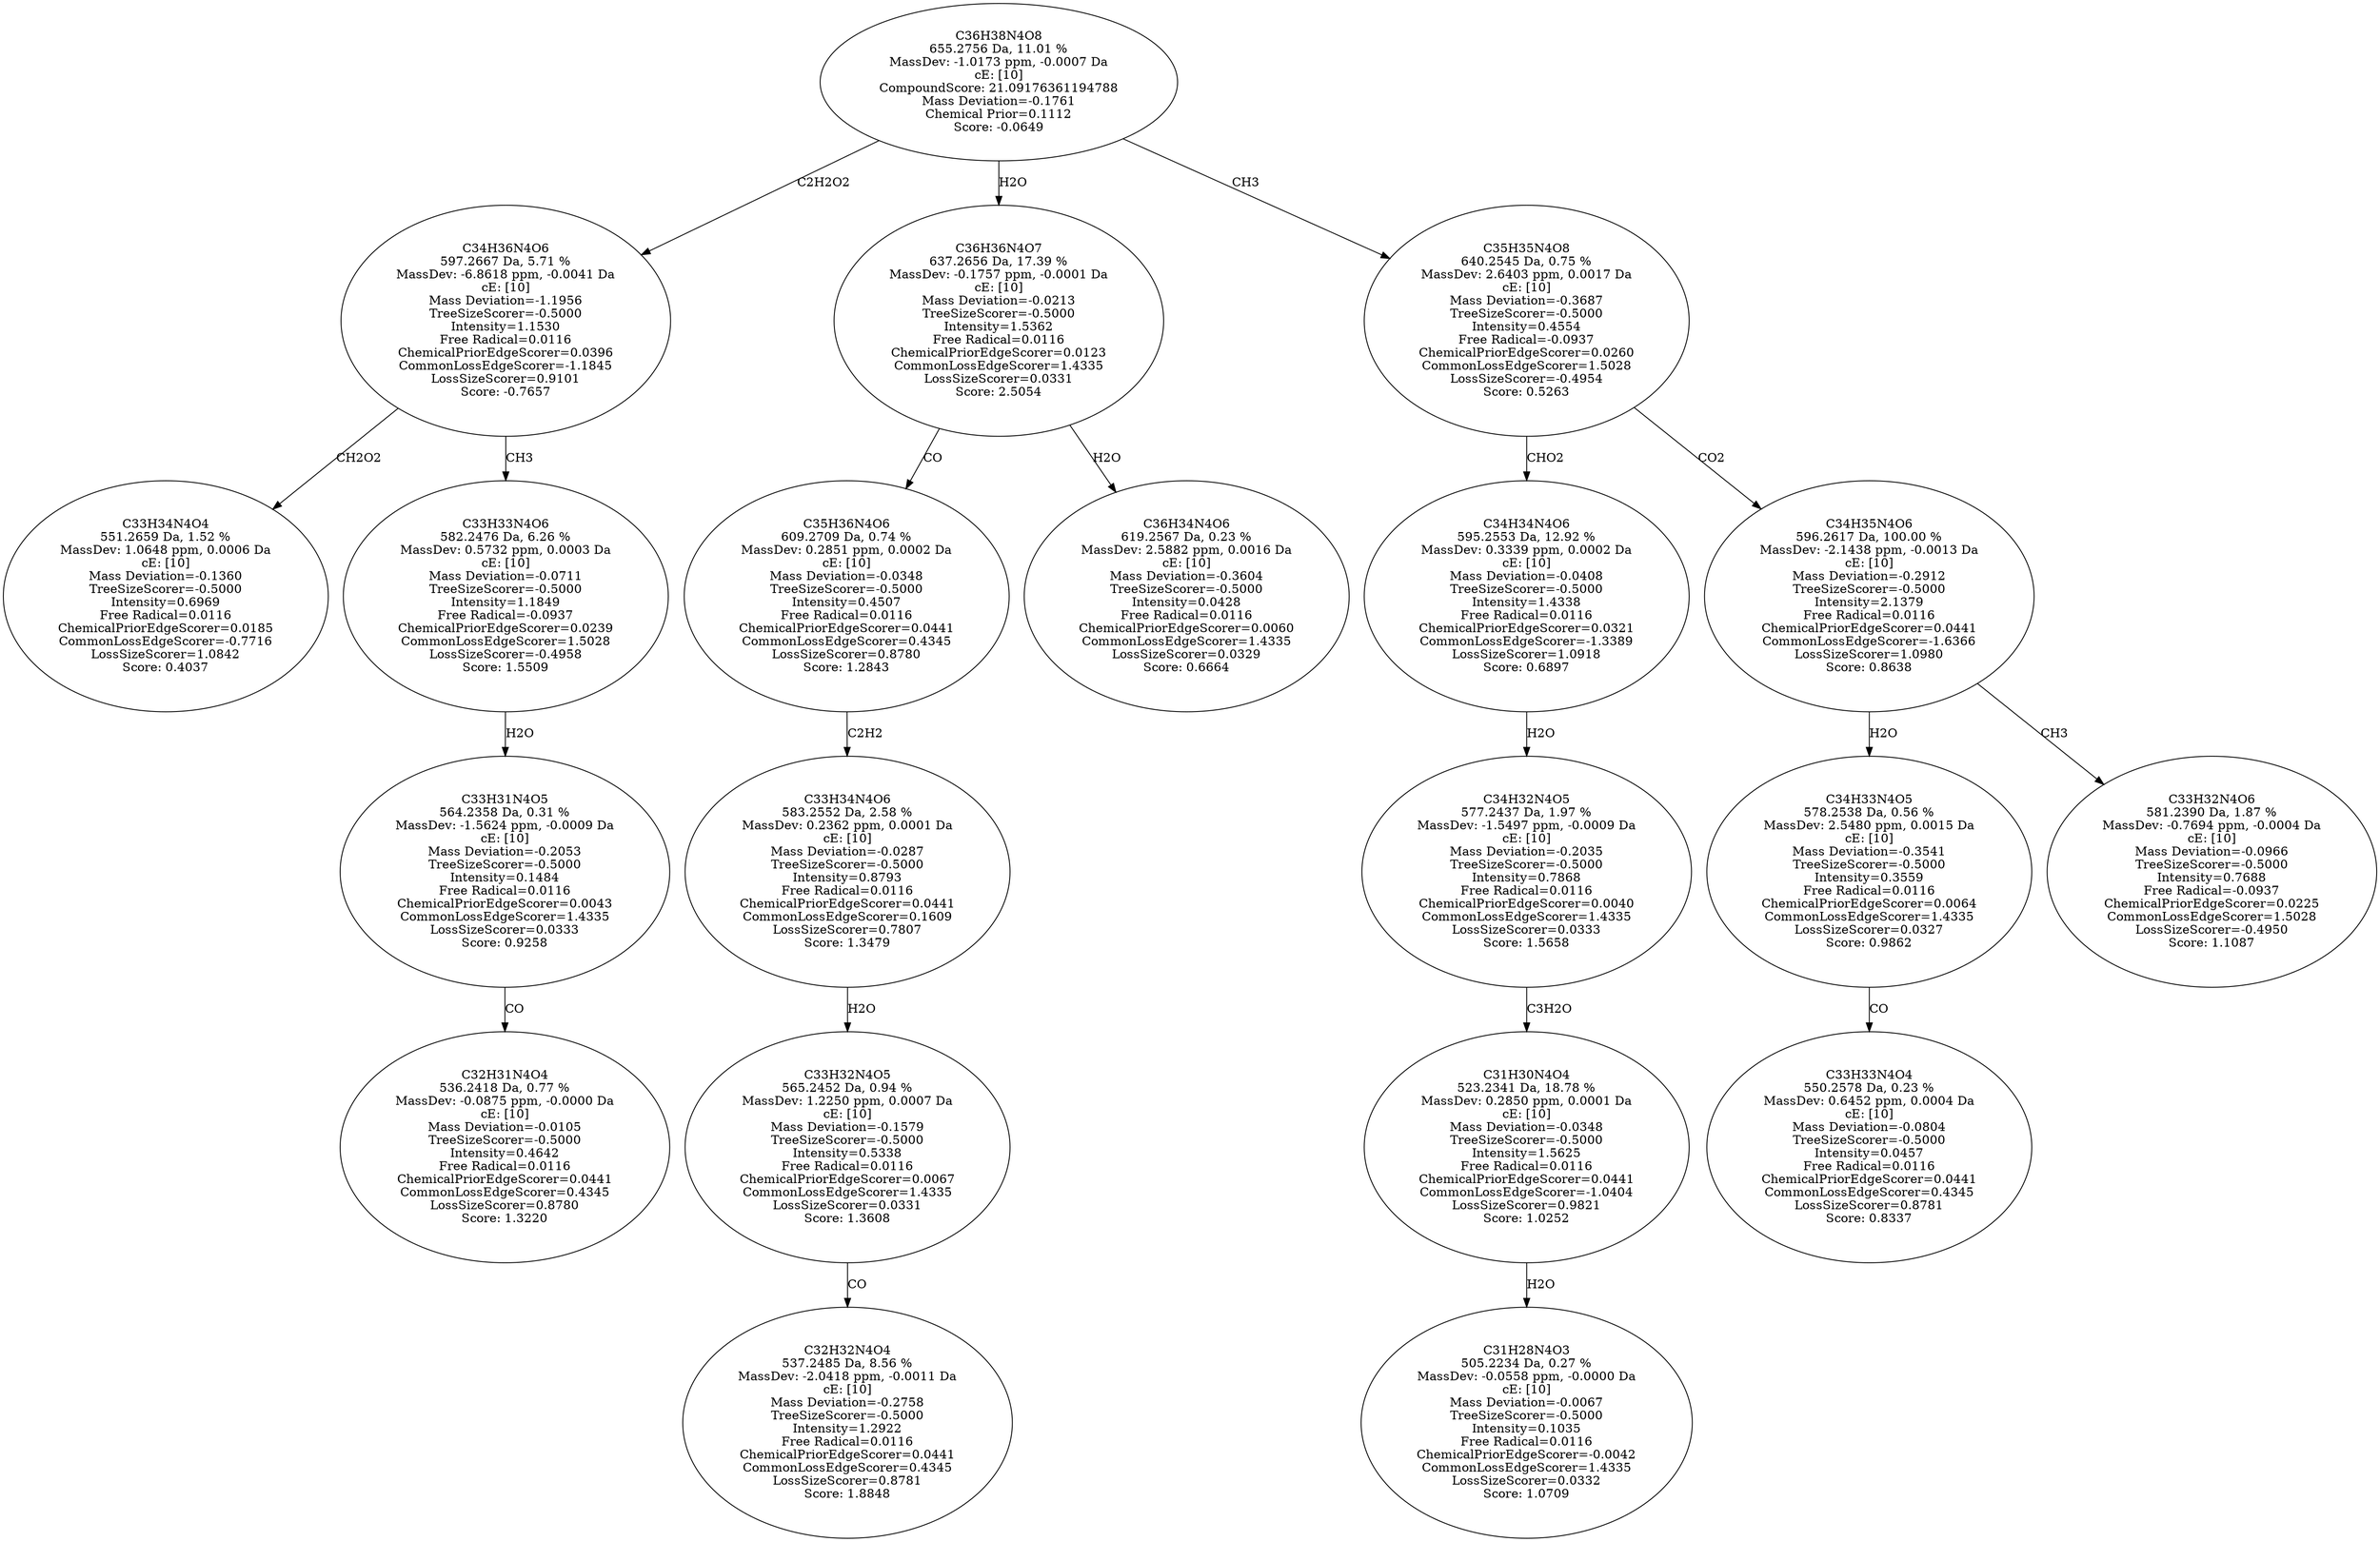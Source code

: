 strict digraph {
v1 [label="C33H34N4O4\n551.2659 Da, 1.52 %\nMassDev: 1.0648 ppm, 0.0006 Da\ncE: [10]\nMass Deviation=-0.1360\nTreeSizeScorer=-0.5000\nIntensity=0.6969\nFree Radical=0.0116\nChemicalPriorEdgeScorer=0.0185\nCommonLossEdgeScorer=-0.7716\nLossSizeScorer=1.0842\nScore: 0.4037"];
v2 [label="C32H31N4O4\n536.2418 Da, 0.77 %\nMassDev: -0.0875 ppm, -0.0000 Da\ncE: [10]\nMass Deviation=-0.0105\nTreeSizeScorer=-0.5000\nIntensity=0.4642\nFree Radical=0.0116\nChemicalPriorEdgeScorer=0.0441\nCommonLossEdgeScorer=0.4345\nLossSizeScorer=0.8780\nScore: 1.3220"];
v3 [label="C33H31N4O5\n564.2358 Da, 0.31 %\nMassDev: -1.5624 ppm, -0.0009 Da\ncE: [10]\nMass Deviation=-0.2053\nTreeSizeScorer=-0.5000\nIntensity=0.1484\nFree Radical=0.0116\nChemicalPriorEdgeScorer=0.0043\nCommonLossEdgeScorer=1.4335\nLossSizeScorer=0.0333\nScore: 0.9258"];
v4 [label="C33H33N4O6\n582.2476 Da, 6.26 %\nMassDev: 0.5732 ppm, 0.0003 Da\ncE: [10]\nMass Deviation=-0.0711\nTreeSizeScorer=-0.5000\nIntensity=1.1849\nFree Radical=-0.0937\nChemicalPriorEdgeScorer=0.0239\nCommonLossEdgeScorer=1.5028\nLossSizeScorer=-0.4958\nScore: 1.5509"];
v5 [label="C34H36N4O6\n597.2667 Da, 5.71 %\nMassDev: -6.8618 ppm, -0.0041 Da\ncE: [10]\nMass Deviation=-1.1956\nTreeSizeScorer=-0.5000\nIntensity=1.1530\nFree Radical=0.0116\nChemicalPriorEdgeScorer=0.0396\nCommonLossEdgeScorer=-1.1845\nLossSizeScorer=0.9101\nScore: -0.7657"];
v6 [label="C32H32N4O4\n537.2485 Da, 8.56 %\nMassDev: -2.0418 ppm, -0.0011 Da\ncE: [10]\nMass Deviation=-0.2758\nTreeSizeScorer=-0.5000\nIntensity=1.2922\nFree Radical=0.0116\nChemicalPriorEdgeScorer=0.0441\nCommonLossEdgeScorer=0.4345\nLossSizeScorer=0.8781\nScore: 1.8848"];
v7 [label="C33H32N4O5\n565.2452 Da, 0.94 %\nMassDev: 1.2250 ppm, 0.0007 Da\ncE: [10]\nMass Deviation=-0.1579\nTreeSizeScorer=-0.5000\nIntensity=0.5338\nFree Radical=0.0116\nChemicalPriorEdgeScorer=0.0067\nCommonLossEdgeScorer=1.4335\nLossSizeScorer=0.0331\nScore: 1.3608"];
v8 [label="C33H34N4O6\n583.2552 Da, 2.58 %\nMassDev: 0.2362 ppm, 0.0001 Da\ncE: [10]\nMass Deviation=-0.0287\nTreeSizeScorer=-0.5000\nIntensity=0.8793\nFree Radical=0.0116\nChemicalPriorEdgeScorer=0.0441\nCommonLossEdgeScorer=0.1609\nLossSizeScorer=0.7807\nScore: 1.3479"];
v9 [label="C35H36N4O6\n609.2709 Da, 0.74 %\nMassDev: 0.2851 ppm, 0.0002 Da\ncE: [10]\nMass Deviation=-0.0348\nTreeSizeScorer=-0.5000\nIntensity=0.4507\nFree Radical=0.0116\nChemicalPriorEdgeScorer=0.0441\nCommonLossEdgeScorer=0.4345\nLossSizeScorer=0.8780\nScore: 1.2843"];
v10 [label="C36H34N4O6\n619.2567 Da, 0.23 %\nMassDev: 2.5882 ppm, 0.0016 Da\ncE: [10]\nMass Deviation=-0.3604\nTreeSizeScorer=-0.5000\nIntensity=0.0428\nFree Radical=0.0116\nChemicalPriorEdgeScorer=0.0060\nCommonLossEdgeScorer=1.4335\nLossSizeScorer=0.0329\nScore: 0.6664"];
v11 [label="C36H36N4O7\n637.2656 Da, 17.39 %\nMassDev: -0.1757 ppm, -0.0001 Da\ncE: [10]\nMass Deviation=-0.0213\nTreeSizeScorer=-0.5000\nIntensity=1.5362\nFree Radical=0.0116\nChemicalPriorEdgeScorer=0.0123\nCommonLossEdgeScorer=1.4335\nLossSizeScorer=0.0331\nScore: 2.5054"];
v12 [label="C31H28N4O3\n505.2234 Da, 0.27 %\nMassDev: -0.0558 ppm, -0.0000 Da\ncE: [10]\nMass Deviation=-0.0067\nTreeSizeScorer=-0.5000\nIntensity=0.1035\nFree Radical=0.0116\nChemicalPriorEdgeScorer=-0.0042\nCommonLossEdgeScorer=1.4335\nLossSizeScorer=0.0332\nScore: 1.0709"];
v13 [label="C31H30N4O4\n523.2341 Da, 18.78 %\nMassDev: 0.2850 ppm, 0.0001 Da\ncE: [10]\nMass Deviation=-0.0348\nTreeSizeScorer=-0.5000\nIntensity=1.5625\nFree Radical=0.0116\nChemicalPriorEdgeScorer=0.0441\nCommonLossEdgeScorer=-1.0404\nLossSizeScorer=0.9821\nScore: 1.0252"];
v14 [label="C34H32N4O5\n577.2437 Da, 1.97 %\nMassDev: -1.5497 ppm, -0.0009 Da\ncE: [10]\nMass Deviation=-0.2035\nTreeSizeScorer=-0.5000\nIntensity=0.7868\nFree Radical=0.0116\nChemicalPriorEdgeScorer=0.0040\nCommonLossEdgeScorer=1.4335\nLossSizeScorer=0.0333\nScore: 1.5658"];
v15 [label="C34H34N4O6\n595.2553 Da, 12.92 %\nMassDev: 0.3339 ppm, 0.0002 Da\ncE: [10]\nMass Deviation=-0.0408\nTreeSizeScorer=-0.5000\nIntensity=1.4338\nFree Radical=0.0116\nChemicalPriorEdgeScorer=0.0321\nCommonLossEdgeScorer=-1.3389\nLossSizeScorer=1.0918\nScore: 0.6897"];
v16 [label="C33H33N4O4\n550.2578 Da, 0.23 %\nMassDev: 0.6452 ppm, 0.0004 Da\ncE: [10]\nMass Deviation=-0.0804\nTreeSizeScorer=-0.5000\nIntensity=0.0457\nFree Radical=0.0116\nChemicalPriorEdgeScorer=0.0441\nCommonLossEdgeScorer=0.4345\nLossSizeScorer=0.8781\nScore: 0.8337"];
v17 [label="C34H33N4O5\n578.2538 Da, 0.56 %\nMassDev: 2.5480 ppm, 0.0015 Da\ncE: [10]\nMass Deviation=-0.3541\nTreeSizeScorer=-0.5000\nIntensity=0.3559\nFree Radical=0.0116\nChemicalPriorEdgeScorer=0.0064\nCommonLossEdgeScorer=1.4335\nLossSizeScorer=0.0327\nScore: 0.9862"];
v18 [label="C33H32N4O6\n581.2390 Da, 1.87 %\nMassDev: -0.7694 ppm, -0.0004 Da\ncE: [10]\nMass Deviation=-0.0966\nTreeSizeScorer=-0.5000\nIntensity=0.7688\nFree Radical=-0.0937\nChemicalPriorEdgeScorer=0.0225\nCommonLossEdgeScorer=1.5028\nLossSizeScorer=-0.4950\nScore: 1.1087"];
v19 [label="C34H35N4O6\n596.2617 Da, 100.00 %\nMassDev: -2.1438 ppm, -0.0013 Da\ncE: [10]\nMass Deviation=-0.2912\nTreeSizeScorer=-0.5000\nIntensity=2.1379\nFree Radical=0.0116\nChemicalPriorEdgeScorer=0.0441\nCommonLossEdgeScorer=-1.6366\nLossSizeScorer=1.0980\nScore: 0.8638"];
v20 [label="C35H35N4O8\n640.2545 Da, 0.75 %\nMassDev: 2.6403 ppm, 0.0017 Da\ncE: [10]\nMass Deviation=-0.3687\nTreeSizeScorer=-0.5000\nIntensity=0.4554\nFree Radical=-0.0937\nChemicalPriorEdgeScorer=0.0260\nCommonLossEdgeScorer=1.5028\nLossSizeScorer=-0.4954\nScore: 0.5263"];
v21 [label="C36H38N4O8\n655.2756 Da, 11.01 %\nMassDev: -1.0173 ppm, -0.0007 Da\ncE: [10]\nCompoundScore: 21.09176361194788\nMass Deviation=-0.1761\nChemical Prior=0.1112\nScore: -0.0649"];
v5 -> v1 [label="CH2O2"];
v3 -> v2 [label="CO"];
v4 -> v3 [label="H2O"];
v5 -> v4 [label="CH3"];
v21 -> v5 [label="C2H2O2"];
v7 -> v6 [label="CO"];
v8 -> v7 [label="H2O"];
v9 -> v8 [label="C2H2"];
v11 -> v9 [label="CO"];
v11 -> v10 [label="H2O"];
v21 -> v11 [label="H2O"];
v13 -> v12 [label="H2O"];
v14 -> v13 [label="C3H2O"];
v15 -> v14 [label="H2O"];
v20 -> v15 [label="CHO2"];
v17 -> v16 [label="CO"];
v19 -> v17 [label="H2O"];
v19 -> v18 [label="CH3"];
v20 -> v19 [label="CO2"];
v21 -> v20 [label="CH3"];
}